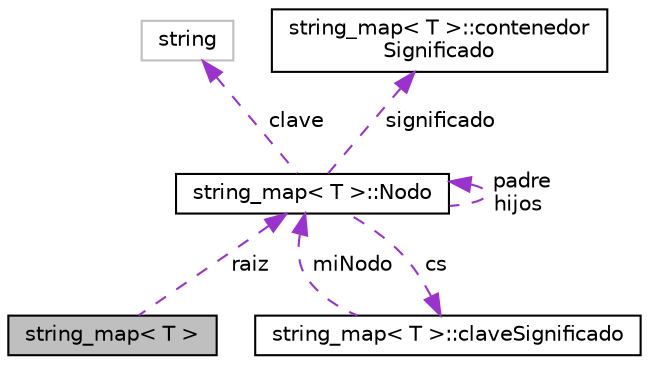 digraph "string_map&lt; T &gt;"
{
  edge [fontname="Helvetica",fontsize="10",labelfontname="Helvetica",labelfontsize="10"];
  node [fontname="Helvetica",fontsize="10",shape=record];
  Node1 [label="string_map\< T \>",height=0.2,width=0.4,color="black", fillcolor="grey75", style="filled" fontcolor="black"];
  Node2 -> Node1 [dir="back",color="darkorchid3",fontsize="10",style="dashed",label=" raiz" ,fontname="Helvetica"];
  Node2 [label="string_map\< T \>::Nodo",height=0.2,width=0.4,color="black", fillcolor="white", style="filled",URL="$structstring__map_1_1Nodo.html"];
  Node3 -> Node2 [dir="back",color="darkorchid3",fontsize="10",style="dashed",label=" cs" ,fontname="Helvetica"];
  Node3 [label="string_map\< T \>::claveSignificado",height=0.2,width=0.4,color="black", fillcolor="white", style="filled",URL="$classstring__map_1_1claveSignificado.html"];
  Node2 -> Node3 [dir="back",color="darkorchid3",fontsize="10",style="dashed",label=" miNodo" ,fontname="Helvetica"];
  Node2 -> Node2 [dir="back",color="darkorchid3",fontsize="10",style="dashed",label=" padre\nhijos" ,fontname="Helvetica"];
  Node4 -> Node2 [dir="back",color="darkorchid3",fontsize="10",style="dashed",label=" clave" ,fontname="Helvetica"];
  Node4 [label="string",height=0.2,width=0.4,color="grey75", fillcolor="white", style="filled"];
  Node5 -> Node2 [dir="back",color="darkorchid3",fontsize="10",style="dashed",label=" significado" ,fontname="Helvetica"];
  Node5 [label="string_map\< T \>::contenedor\lSignificado",height=0.2,width=0.4,color="black", fillcolor="white", style="filled",URL="$classstring__map_1_1contenedorSignificado.html"];
}
